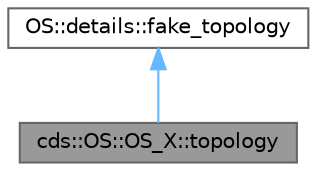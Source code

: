 digraph "cds::OS::OS_X::topology"
{
 // LATEX_PDF_SIZE
  bgcolor="transparent";
  edge [fontname=Helvetica,fontsize=10,labelfontname=Helvetica,labelfontsize=10];
  node [fontname=Helvetica,fontsize=10,shape=box,height=0.2,width=0.4];
  Node1 [id="Node000001",label="cds::OS::OS_X::topology",height=0.2,width=0.4,color="gray40", fillcolor="grey60", style="filled", fontcolor="black",tooltip="System topology"];
  Node2 -> Node1 [id="edge1_Node000001_Node000002",dir="back",color="steelblue1",style="solid",tooltip=" "];
  Node2 [id="Node000002",label="OS::details::fake_topology",height=0.2,width=0.4,color="gray40", fillcolor="white", style="filled",tooltip=" "];
}
